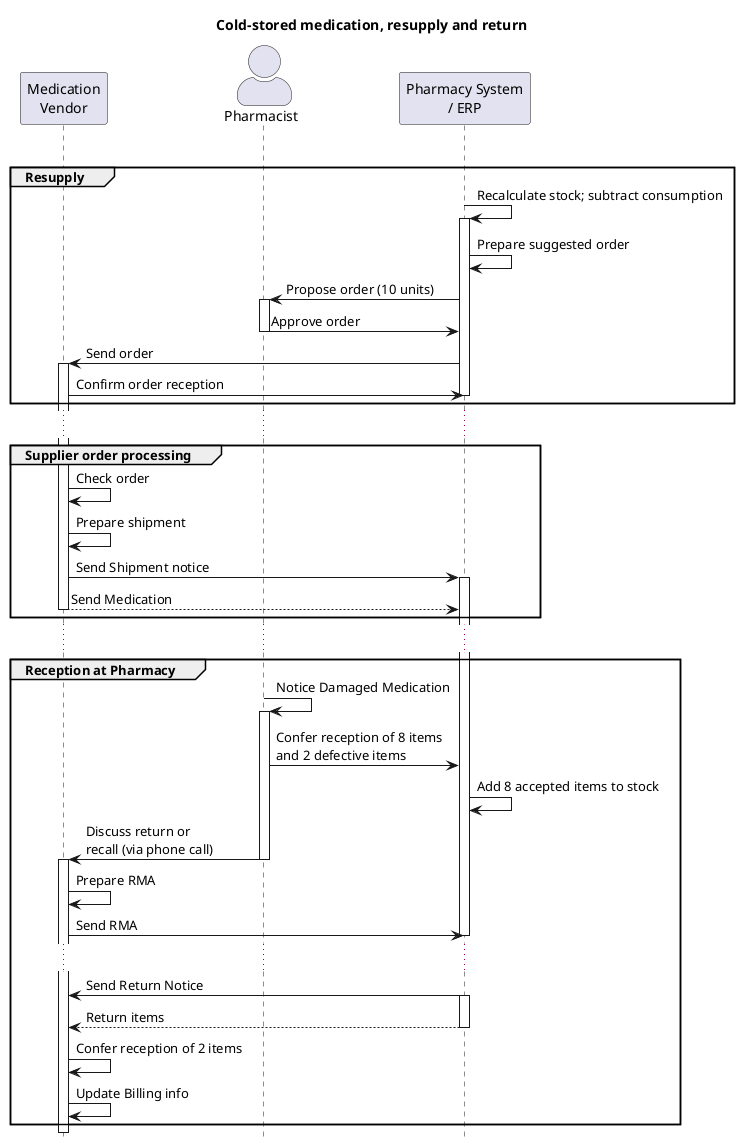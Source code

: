 @startuml
'!include style.iuml
skinparam actorStyle awesome
title Cold-stored medication, resupply and return
'skin BlueModern
hide footbox

Participant "Medication\nVendor" as SUP
actor "Pharmacist" as PD
Participant "Pharmacy System\n/ ERP" as ERP
'participant "Medication\nAdministration\nSystem" as AI
'actor "Nurse" as N

|||
group Resupply
ERP -> ERP: Recalculate stock; subtract consumption
Activate ERP
ERP -> ERP: Prepare suggested order

'Activate ERP
ERP -> PD: Propose order (10 units)
Activate PD
PD -> ERP: Approve order
deactivate PD
ERP -> SUP: Send order
Activate SUP
SUP -> ERP: Confirm order reception
Deactivate ERP
end
...

group Supplier order processing
SUP -> SUP: Check order
SUP -> SUP: Prepare shipment
SUP -> ERP: Send Shipment notice
Activate ERP
SUP --> ERP: Send Medication
Deactivate SUP
End
...

Group Reception at Pharmacy
PD -> PD: Notice Damaged Medication
Activate PD
PD -> ERP: Confer reception of 8 items\nand 2 defective items
ERP -> ERP: Add 8 accepted items to stock
'Deactivate ERP
PD -> SUP: Discuss return or\nrecall (via phone call)
Deactivate PD
Activate SUP
SUP -> SUP: Prepare RMA
SUP -> ERP: Send RMA
Deactivate ERP
...
ERP -> SUP: Send Return Notice
Activate ERP
ERP --> SUP: Return items
Deactivate ERP
SUP -> SUP: Confer reception of 2 items
SUP -> SUP: Update Billing info




Deactivate ERP
End

@enduml
